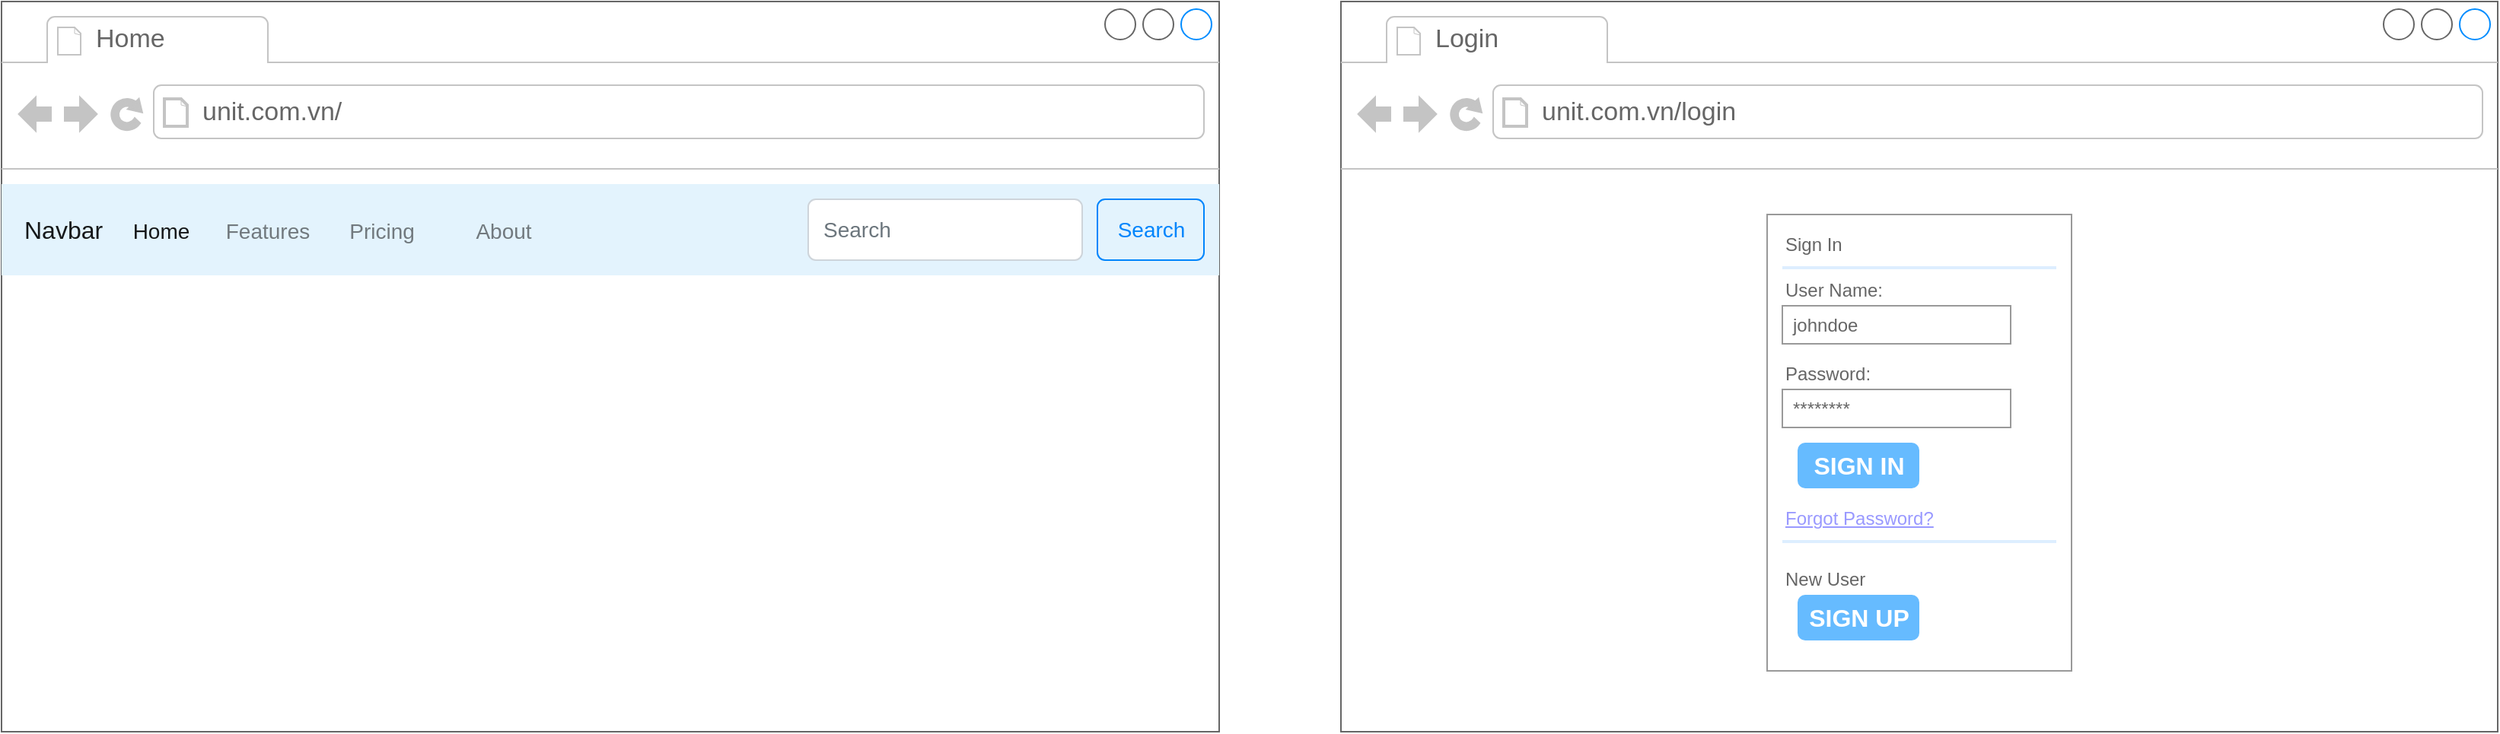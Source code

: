 <mxfile version="13.6.2" type="device"><diagram id="McFZsO4Dw2uVBgWRVrkF" name="Page-1"><mxGraphModel dx="1743" dy="870" grid="1" gridSize="10" guides="1" tooltips="1" connect="1" arrows="1" fold="1" page="1" pageScale="1" pageWidth="1169" pageHeight="827" math="0" shadow="0"><root><mxCell id="0"/><mxCell id="1" parent="0"/><mxCell id="GOIabknsthU94yOAtnT7-2" value="" style="strokeWidth=1;shadow=0;dashed=0;align=center;html=1;shape=mxgraph.mockup.containers.browserWindow;rSize=0;strokeColor=#666666;strokeColor2=#008cff;strokeColor3=#c4c4c4;mainText=,;recursiveResize=0;" vertex="1" parent="1"><mxGeometry x="80" y="40" width="800" height="480" as="geometry"/></mxCell><mxCell id="GOIabknsthU94yOAtnT7-3" value="Home" style="strokeWidth=1;shadow=0;dashed=0;align=center;html=1;shape=mxgraph.mockup.containers.anchor;fontSize=17;fontColor=#666666;align=left;" vertex="1" parent="GOIabknsthU94yOAtnT7-2"><mxGeometry x="60" y="12" width="110" height="26" as="geometry"/></mxCell><mxCell id="GOIabknsthU94yOAtnT7-4" value="unit.com.vn/" style="strokeWidth=1;shadow=0;dashed=0;align=center;html=1;shape=mxgraph.mockup.containers.anchor;rSize=0;fontSize=17;fontColor=#666666;align=left;" vertex="1" parent="GOIabknsthU94yOAtnT7-2"><mxGeometry x="130" y="60" width="250" height="26" as="geometry"/></mxCell><mxCell id="GOIabknsthU94yOAtnT7-31" value="Navbar" style="html=1;shadow=0;dashed=0;fillColor=#E3F3FD;strokeColor=none;fontSize=16;fontColor=#161819;align=left;spacing=15;" vertex="1" parent="GOIabknsthU94yOAtnT7-2"><mxGeometry y="120" width="800" height="60" as="geometry"/></mxCell><mxCell id="GOIabknsthU94yOAtnT7-32" value="Home" style="fillColor=none;strokeColor=none;fontSize=14;fontColor=#161819;align=center;" vertex="1" parent="GOIabknsthU94yOAtnT7-31"><mxGeometry width="70" height="40" relative="1" as="geometry"><mxPoint x="70" y="10" as="offset"/></mxGeometry></mxCell><mxCell id="GOIabknsthU94yOAtnT7-33" value="Features" style="fillColor=none;strokeColor=none;fontSize=14;fontColor=#71797E;align=center;" vertex="1" parent="GOIabknsthU94yOAtnT7-31"><mxGeometry width="70" height="40" relative="1" as="geometry"><mxPoint x="140" y="10" as="offset"/></mxGeometry></mxCell><mxCell id="GOIabknsthU94yOAtnT7-34" value="Pricing" style="fillColor=none;strokeColor=none;fontSize=14;fontColor=#71797E;align=center;spacingRight=0;" vertex="1" parent="GOIabknsthU94yOAtnT7-31"><mxGeometry width="80" height="40" relative="1" as="geometry"><mxPoint x="210" y="10" as="offset"/></mxGeometry></mxCell><mxCell id="GOIabknsthU94yOAtnT7-35" value="About" style="fillColor=none;strokeColor=none;fontSize=14;fontColor=#71797E;align=center;" vertex="1" parent="GOIabknsthU94yOAtnT7-31"><mxGeometry width="80" height="40" relative="1" as="geometry"><mxPoint x="290" y="10" as="offset"/></mxGeometry></mxCell><mxCell id="GOIabknsthU94yOAtnT7-36" value="Search" style="html=1;shadow=0;dashed=0;shape=mxgraph.bootstrap.rrect;rSize=5;fontSize=14;fontColor=#0085FC;strokeColor=#0085FC;fillColor=none;" vertex="1" parent="GOIabknsthU94yOAtnT7-31"><mxGeometry x="1" width="70" height="40" relative="1" as="geometry"><mxPoint x="-80" y="10" as="offset"/></mxGeometry></mxCell><mxCell id="GOIabknsthU94yOAtnT7-37" value="Search" style="html=1;shadow=0;dashed=0;shape=mxgraph.bootstrap.rrect;rSize=5;fontSize=14;fontColor=#6C767D;strokeColor=#CED4DA;fillColor=#ffffff;align=left;spacing=10;" vertex="1" parent="GOIabknsthU94yOAtnT7-31"><mxGeometry x="1" width="180" height="40" relative="1" as="geometry"><mxPoint x="-270" y="10" as="offset"/></mxGeometry></mxCell><mxCell id="GOIabknsthU94yOAtnT7-28" value="" style="strokeWidth=1;shadow=0;dashed=0;align=center;html=1;shape=mxgraph.mockup.containers.browserWindow;rSize=0;strokeColor=#666666;strokeColor2=#008cff;strokeColor3=#c4c4c4;mainText=,;recursiveResize=0;" vertex="1" parent="1"><mxGeometry x="960" y="40" width="760" height="480" as="geometry"/></mxCell><mxCell id="GOIabknsthU94yOAtnT7-29" value="Login" style="strokeWidth=1;shadow=0;dashed=0;align=center;html=1;shape=mxgraph.mockup.containers.anchor;fontSize=17;fontColor=#666666;align=left;" vertex="1" parent="GOIabknsthU94yOAtnT7-28"><mxGeometry x="60" y="12" width="110" height="26" as="geometry"/></mxCell><mxCell id="GOIabknsthU94yOAtnT7-30" value="unit.com.vn/login" style="strokeWidth=1;shadow=0;dashed=0;align=center;html=1;shape=mxgraph.mockup.containers.anchor;rSize=0;fontSize=17;fontColor=#666666;align=left;" vertex="1" parent="GOIabknsthU94yOAtnT7-28"><mxGeometry x="130" y="60" width="250" height="26" as="geometry"/></mxCell><mxCell id="GOIabknsthU94yOAtnT7-16" value="" style="strokeWidth=1;shadow=0;dashed=0;align=center;html=1;shape=mxgraph.mockup.forms.rrect;rSize=0;strokeColor=#999999;fillColor=#ffffff;" vertex="1" parent="GOIabknsthU94yOAtnT7-28"><mxGeometry x="280" y="140" width="200" height="300" as="geometry"/></mxCell><mxCell id="GOIabknsthU94yOAtnT7-17" value="Sign In" style="strokeWidth=1;shadow=0;dashed=0;align=center;html=1;shape=mxgraph.mockup.forms.anchor;fontSize=12;fontColor=#666666;align=left;resizeWidth=1;spacingLeft=0;" vertex="1" parent="GOIabknsthU94yOAtnT7-16"><mxGeometry width="100" height="20" relative="1" as="geometry"><mxPoint x="10" y="10" as="offset"/></mxGeometry></mxCell><mxCell id="GOIabknsthU94yOAtnT7-18" value="" style="shape=line;strokeColor=#ddeeff;strokeWidth=2;html=1;resizeWidth=1;" vertex="1" parent="GOIabknsthU94yOAtnT7-16"><mxGeometry width="180" height="10" relative="1" as="geometry"><mxPoint x="10" y="30" as="offset"/></mxGeometry></mxCell><mxCell id="GOIabknsthU94yOAtnT7-19" value="User Name:" style="strokeWidth=1;shadow=0;dashed=0;align=center;html=1;shape=mxgraph.mockup.forms.anchor;fontSize=12;fontColor=#666666;align=left;resizeWidth=1;spacingLeft=0;" vertex="1" parent="GOIabknsthU94yOAtnT7-16"><mxGeometry width="100" height="20" relative="1" as="geometry"><mxPoint x="10" y="40" as="offset"/></mxGeometry></mxCell><mxCell id="GOIabknsthU94yOAtnT7-20" value="johndoe" style="strokeWidth=1;shadow=0;dashed=0;align=center;html=1;shape=mxgraph.mockup.forms.rrect;rSize=0;strokeColor=#999999;fontColor=#666666;align=left;spacingLeft=5;resizeWidth=1;" vertex="1" parent="GOIabknsthU94yOAtnT7-16"><mxGeometry width="150" height="25" relative="1" as="geometry"><mxPoint x="10" y="60" as="offset"/></mxGeometry></mxCell><mxCell id="GOIabknsthU94yOAtnT7-21" value="Password:" style="strokeWidth=1;shadow=0;dashed=0;align=center;html=1;shape=mxgraph.mockup.forms.anchor;fontSize=12;fontColor=#666666;align=left;resizeWidth=1;spacingLeft=0;" vertex="1" parent="GOIabknsthU94yOAtnT7-16"><mxGeometry width="100" height="20" relative="1" as="geometry"><mxPoint x="10" y="95" as="offset"/></mxGeometry></mxCell><mxCell id="GOIabknsthU94yOAtnT7-22" value="********" style="strokeWidth=1;shadow=0;dashed=0;align=center;html=1;shape=mxgraph.mockup.forms.rrect;rSize=0;strokeColor=#999999;fontColor=#666666;align=left;spacingLeft=5;resizeWidth=1;" vertex="1" parent="GOIabknsthU94yOAtnT7-16"><mxGeometry width="150" height="25" relative="1" as="geometry"><mxPoint x="10" y="115" as="offset"/></mxGeometry></mxCell><mxCell id="GOIabknsthU94yOAtnT7-23" value="SIGN IN" style="strokeWidth=1;shadow=0;dashed=0;align=center;html=1;shape=mxgraph.mockup.forms.rrect;rSize=5;strokeColor=none;fontColor=#ffffff;fillColor=#66bbff;fontSize=16;fontStyle=1;" vertex="1" parent="GOIabknsthU94yOAtnT7-16"><mxGeometry y="1" width="80" height="30" relative="1" as="geometry"><mxPoint x="20" y="-150" as="offset"/></mxGeometry></mxCell><mxCell id="GOIabknsthU94yOAtnT7-24" value="Forgot Password?" style="strokeWidth=1;shadow=0;dashed=0;align=center;html=1;shape=mxgraph.mockup.forms.anchor;fontSize=12;fontColor=#9999ff;align=left;spacingLeft=0;fontStyle=4;resizeWidth=1;" vertex="1" parent="GOIabknsthU94yOAtnT7-16"><mxGeometry y="1" width="150" height="20" relative="1" as="geometry"><mxPoint x="10" y="-110" as="offset"/></mxGeometry></mxCell><mxCell id="GOIabknsthU94yOAtnT7-25" value="" style="shape=line;strokeColor=#ddeeff;strokeWidth=2;html=1;resizeWidth=1;" vertex="1" parent="GOIabknsthU94yOAtnT7-16"><mxGeometry y="1" width="180" height="10" relative="1" as="geometry"><mxPoint x="10" y="-90" as="offset"/></mxGeometry></mxCell><mxCell id="GOIabknsthU94yOAtnT7-26" value="New User" style="strokeWidth=1;shadow=0;dashed=0;align=center;html=1;shape=mxgraph.mockup.forms.anchor;fontSize=12;fontColor=#666666;align=left;spacingLeft=0;resizeWidth=1;" vertex="1" parent="GOIabknsthU94yOAtnT7-16"><mxGeometry y="1" width="150" height="20" relative="1" as="geometry"><mxPoint x="10" y="-70" as="offset"/></mxGeometry></mxCell><mxCell id="GOIabknsthU94yOAtnT7-27" value="SIGN UP" style="strokeWidth=1;shadow=0;dashed=0;align=center;html=1;shape=mxgraph.mockup.forms.rrect;rSize=5;strokeColor=none;fontColor=#ffffff;fillColor=#66bbff;fontSize=16;fontStyle=1;" vertex="1" parent="GOIabknsthU94yOAtnT7-16"><mxGeometry y="1" width="80" height="30" relative="1" as="geometry"><mxPoint x="20" y="-50" as="offset"/></mxGeometry></mxCell></root></mxGraphModel></diagram></mxfile>